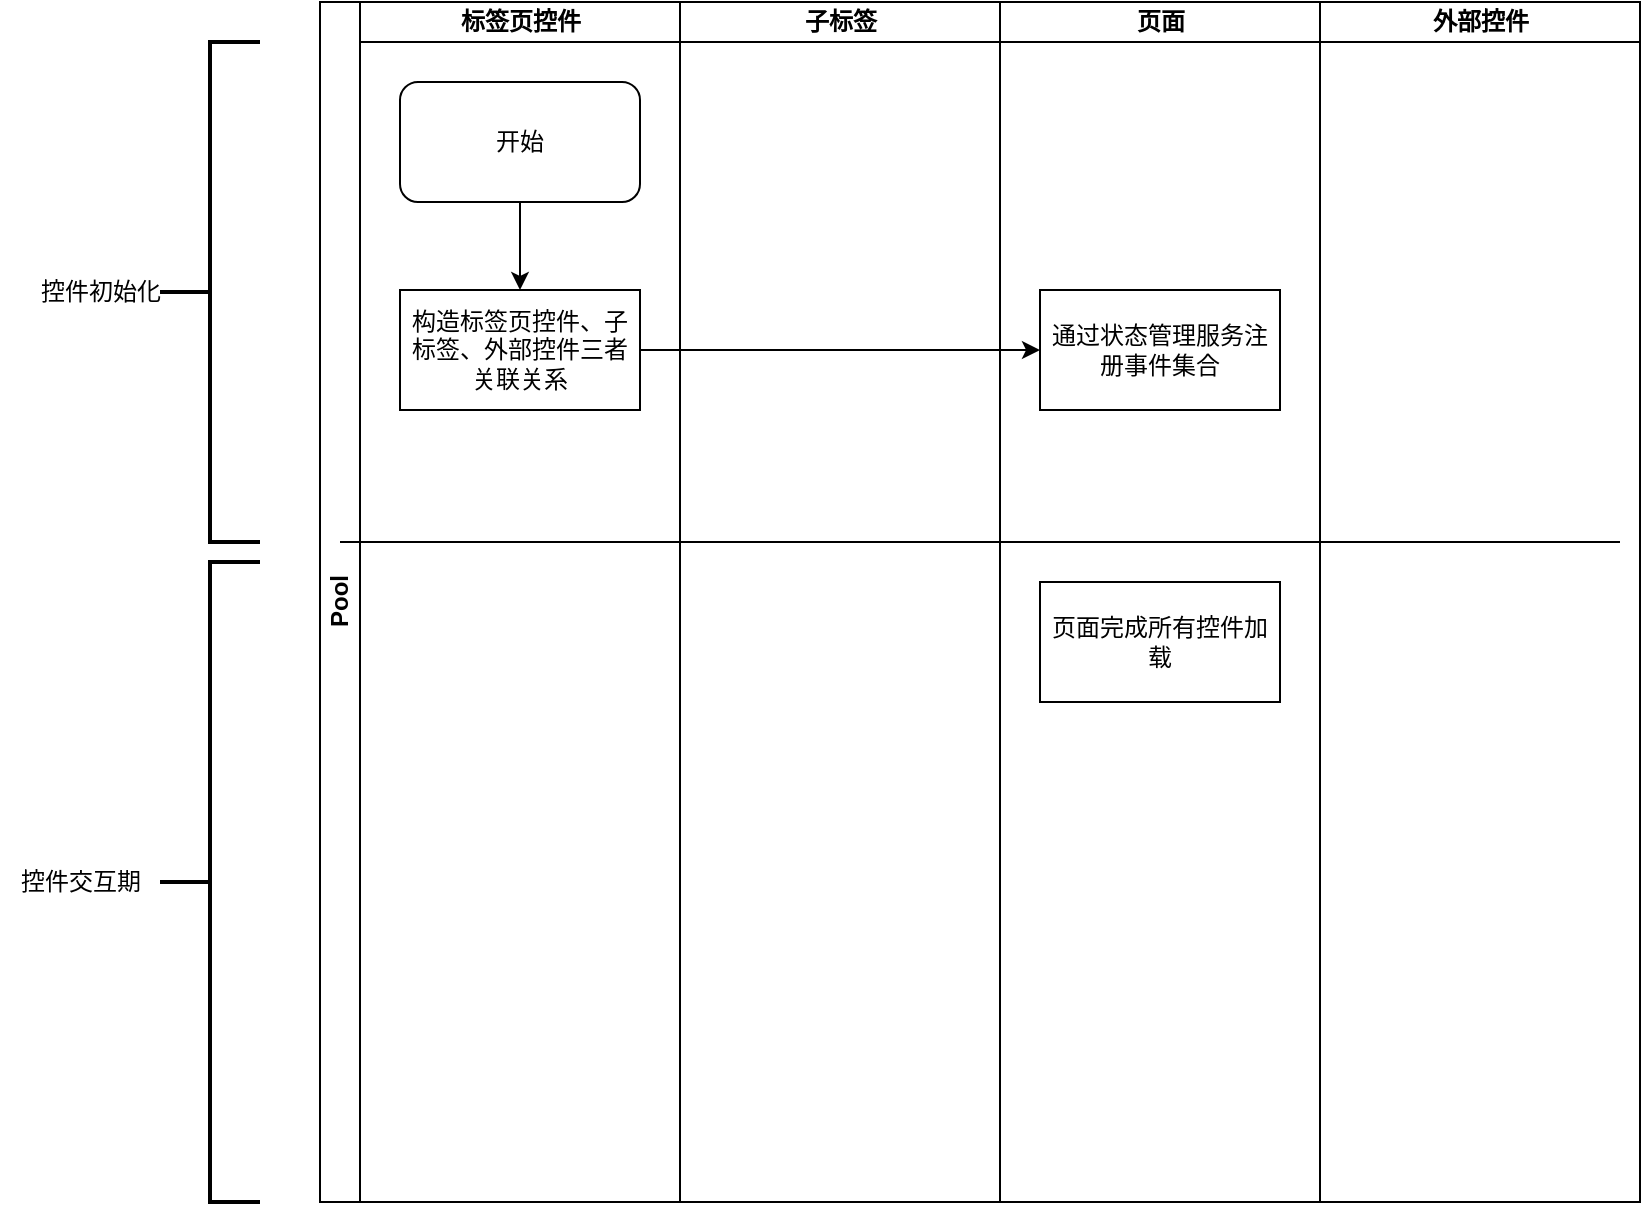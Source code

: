 <mxfile version="12.4.3" type="github" pages="1">
  <diagram id="fOWbsUfSva2gWS7y6upM" name="Page-1">
    <mxGraphModel dx="1422" dy="762" grid="1" gridSize="10" guides="1" tooltips="1" connect="1" arrows="1" fold="1" page="1" pageScale="1" pageWidth="827" pageHeight="1169" math="0" shadow="0">
      <root>
        <mxCell id="0"/>
        <mxCell id="1" parent="0"/>
        <mxCell id="OvlyZ-eLFth6ncI0WDdz-53" value="Pool" style="swimlane;html=1;childLayout=stackLayout;resizeParent=1;resizeParentMax=0;startSize=20;horizontal=0;horizontalStack=1;fillColor=none;" vertex="1" parent="1">
          <mxGeometry x="460" y="410" width="660" height="600" as="geometry"/>
        </mxCell>
        <mxCell id="OvlyZ-eLFth6ncI0WDdz-54" value="标签页控件" style="swimlane;html=1;startSize=20;" vertex="1" parent="OvlyZ-eLFth6ncI0WDdz-53">
          <mxGeometry x="20" width="160" height="600" as="geometry"/>
        </mxCell>
        <mxCell id="OvlyZ-eLFth6ncI0WDdz-64" value="" style="edgeStyle=orthogonalEdgeStyle;rounded=0;orthogonalLoop=1;jettySize=auto;html=1;" edge="1" parent="OvlyZ-eLFth6ncI0WDdz-54" source="OvlyZ-eLFth6ncI0WDdz-56" target="OvlyZ-eLFth6ncI0WDdz-63">
          <mxGeometry relative="1" as="geometry"/>
        </mxCell>
        <mxCell id="OvlyZ-eLFth6ncI0WDdz-56" value="开始" style="rounded=1;whiteSpace=wrap;html=1;fillColor=none;" vertex="1" parent="OvlyZ-eLFth6ncI0WDdz-54">
          <mxGeometry x="20" y="40" width="120" height="60" as="geometry"/>
        </mxCell>
        <mxCell id="OvlyZ-eLFth6ncI0WDdz-63" value="构造标签页控件、子标签、外部控件三者关联关系" style="rounded=0;whiteSpace=wrap;html=1;fillColor=none;" vertex="1" parent="OvlyZ-eLFth6ncI0WDdz-54">
          <mxGeometry x="20" y="144" width="120" height="60" as="geometry"/>
        </mxCell>
        <mxCell id="OvlyZ-eLFth6ncI0WDdz-69" value="子标签" style="swimlane;html=1;startSize=20;" vertex="1" parent="OvlyZ-eLFth6ncI0WDdz-53">
          <mxGeometry x="180" width="160" height="600" as="geometry">
            <mxRectangle x="20" width="30" height="480" as="alternateBounds"/>
          </mxGeometry>
        </mxCell>
        <mxCell id="OvlyZ-eLFth6ncI0WDdz-57" value="页面" style="swimlane;html=1;startSize=20;" vertex="1" parent="OvlyZ-eLFth6ncI0WDdz-53">
          <mxGeometry x="340" width="160" height="600" as="geometry">
            <mxRectangle x="20" width="30" height="480" as="alternateBounds"/>
          </mxGeometry>
        </mxCell>
        <mxCell id="OvlyZ-eLFth6ncI0WDdz-72" value="通过状态管理服务注册事件集合" style="rounded=0;whiteSpace=wrap;html=1;fillColor=none;" vertex="1" parent="OvlyZ-eLFth6ncI0WDdz-57">
          <mxGeometry x="20" y="144" width="120" height="60" as="geometry"/>
        </mxCell>
        <mxCell id="OvlyZ-eLFth6ncI0WDdz-55" value="" style="endArrow=none;html=1;" edge="1" parent="OvlyZ-eLFth6ncI0WDdz-57">
          <mxGeometry width="50" height="50" relative="1" as="geometry">
            <mxPoint x="-330" y="270" as="sourcePoint"/>
            <mxPoint x="310" y="270" as="targetPoint"/>
          </mxGeometry>
        </mxCell>
        <mxCell id="OvlyZ-eLFth6ncI0WDdz-76" value="页面完成所有控件加载" style="rounded=0;whiteSpace=wrap;html=1;fillColor=none;" vertex="1" parent="OvlyZ-eLFth6ncI0WDdz-57">
          <mxGeometry x="20" y="290" width="120" height="60" as="geometry"/>
        </mxCell>
        <mxCell id="OvlyZ-eLFth6ncI0WDdz-62" value="外部控件" style="swimlane;html=1;startSize=20;" vertex="1" parent="OvlyZ-eLFth6ncI0WDdz-53">
          <mxGeometry x="500" width="160" height="600" as="geometry">
            <mxRectangle x="20" width="30" height="480" as="alternateBounds"/>
          </mxGeometry>
        </mxCell>
        <mxCell id="OvlyZ-eLFth6ncI0WDdz-75" style="edgeStyle=orthogonalEdgeStyle;rounded=0;orthogonalLoop=1;jettySize=auto;html=1;exitX=1;exitY=0.5;exitDx=0;exitDy=0;entryX=0;entryY=0.5;entryDx=0;entryDy=0;" edge="1" parent="OvlyZ-eLFth6ncI0WDdz-53" source="OvlyZ-eLFth6ncI0WDdz-63" target="OvlyZ-eLFth6ncI0WDdz-72">
          <mxGeometry relative="1" as="geometry"/>
        </mxCell>
        <mxCell id="OvlyZ-eLFth6ncI0WDdz-58" value="" style="strokeWidth=2;html=1;shape=mxgraph.flowchart.annotation_2;align=left;labelPosition=right;pointerEvents=1;fillColor=none;" vertex="1" parent="1">
          <mxGeometry x="380" y="430" width="50" height="250" as="geometry"/>
        </mxCell>
        <mxCell id="OvlyZ-eLFth6ncI0WDdz-59" value="" style="strokeWidth=2;html=1;shape=mxgraph.flowchart.annotation_2;align=left;labelPosition=right;pointerEvents=1;fillColor=none;" vertex="1" parent="1">
          <mxGeometry x="380" y="690" width="50" height="320" as="geometry"/>
        </mxCell>
        <mxCell id="OvlyZ-eLFth6ncI0WDdz-60" value="控件初始化" style="text;html=1;align=center;verticalAlign=middle;resizable=0;points=[];;autosize=1;" vertex="1" parent="1">
          <mxGeometry x="310" y="545" width="80" height="20" as="geometry"/>
        </mxCell>
        <mxCell id="OvlyZ-eLFth6ncI0WDdz-61" value="控件交互期" style="text;html=1;align=center;verticalAlign=middle;resizable=0;points=[];;autosize=1;" vertex="1" parent="1">
          <mxGeometry x="300" y="840" width="80" height="20" as="geometry"/>
        </mxCell>
      </root>
    </mxGraphModel>
  </diagram>
</mxfile>
